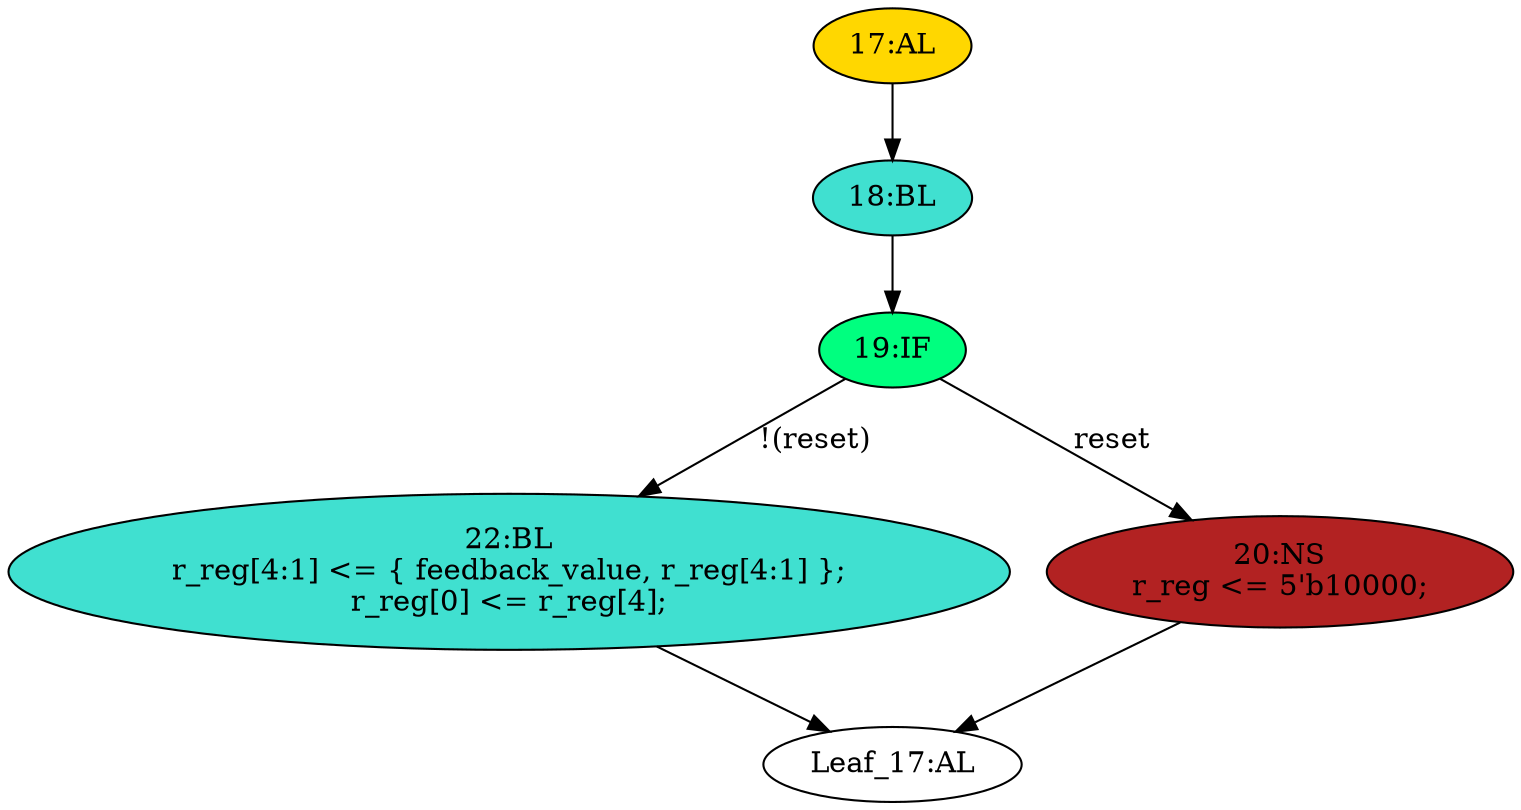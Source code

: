 strict digraph "" {
	node [label="\N"];
	"17:AL"	[ast="<pyverilog.vparser.ast.Always object at 0x7f1c131f4390>",
		clk_sens=True,
		fillcolor=gold,
		label="17:AL",
		sens="['clk']",
		statements="[]",
		style=filled,
		typ=Always,
		use_var="['reset', 'r_reg', 'feedback_value']"];
	"18:BL"	[ast="<pyverilog.vparser.ast.Block object at 0x7f1c131f4490>",
		fillcolor=turquoise,
		label="18:BL",
		statements="[]",
		style=filled,
		typ=Block];
	"17:AL" -> "18:BL"	[cond="[]",
		lineno=None];
	"22:BL"	[ast="<pyverilog.vparser.ast.Block object at 0x7f1c131f4550>",
		fillcolor=turquoise,
		label="22:BL
r_reg[4:1] <= { feedback_value, r_reg[4:1] };
r_reg[0] <= r_reg[4];",
		statements="[<pyverilog.vparser.ast.NonblockingSubstitution object at 0x7f1c131f4590>, <pyverilog.vparser.ast.NonblockingSubstitution object \
at 0x7f1c131f4910>]",
		style=filled,
		typ=Block];
	"Leaf_17:AL"	[def_var="['r_reg']",
		label="Leaf_17:AL"];
	"22:BL" -> "Leaf_17:AL"	[cond="[]",
		lineno=None];
	"19:IF"	[ast="<pyverilog.vparser.ast.IfStatement object at 0x7f1c131f44d0>",
		fillcolor=springgreen,
		label="19:IF",
		statements="[]",
		style=filled,
		typ=IfStatement];
	"19:IF" -> "22:BL"	[cond="['reset']",
		label="!(reset)",
		lineno=19];
	"20:NS"	[ast="<pyverilog.vparser.ast.NonblockingSubstitution object at 0x7f1c131f4b90>",
		fillcolor=firebrick,
		label="20:NS
r_reg <= 5'b10000;",
		statements="[<pyverilog.vparser.ast.NonblockingSubstitution object at 0x7f1c131f4b90>]",
		style=filled,
		typ=NonblockingSubstitution];
	"19:IF" -> "20:NS"	[cond="['reset']",
		label=reset,
		lineno=19];
	"18:BL" -> "19:IF"	[cond="[]",
		lineno=None];
	"20:NS" -> "Leaf_17:AL"	[cond="[]",
		lineno=None];
}
